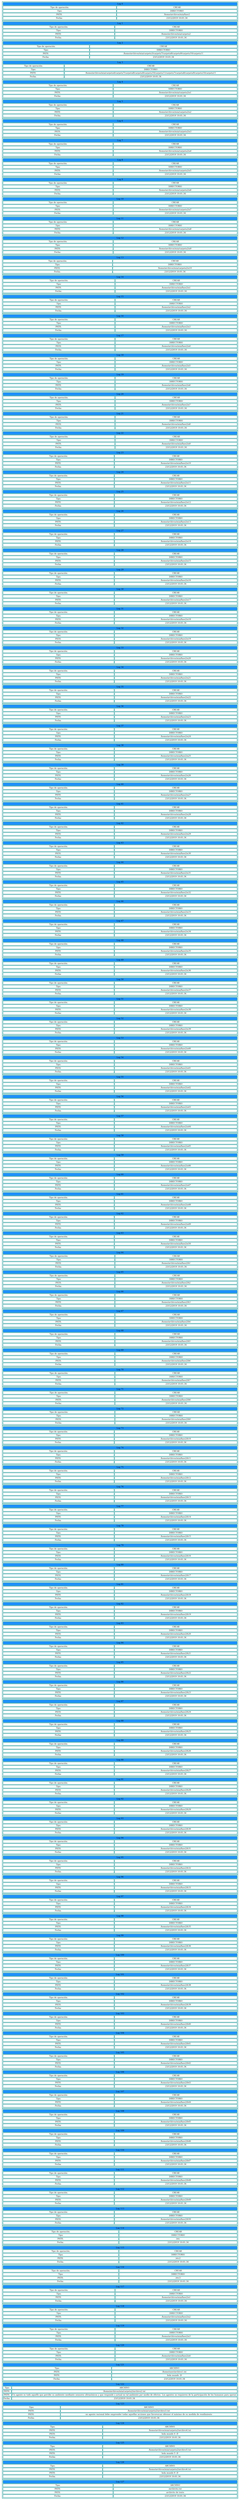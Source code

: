 digraph structs {
splines = ortho
    LOG1 [
        shape = none;
        label = <
            <table border="0" cellborder="2" cellspacing="2" color="cyan4">
<tr><td>
            <table border="0" cellborder="2" cellspacing="2" color="cyan4">
                <tr><td colspan="2" bgcolor="dodgerblue" >Log 0</td></tr>
                <tr><td>Tipo de operación:</td><td>CREAR</td></tr>
                <tr><td>Tipo:</td><td>DIRECTORIO</td></tr>
                <tr><td>PATH: </td><td>/home/archivos/mia/fase2</td></tr>
                <tr><td>Fecha: </td><td>23/12/2019 10:01:34</td></tr>
            </table>
</td></tr>
<tr><td>
            <table border="0" cellborder="2" cellspacing="2" color="cyan4">
                <tr><td colspan="2" bgcolor="dodgerblue" >Log 1</td></tr>
                <tr><td>Tipo de operación:</td><td>CREAR</td></tr>
                <tr><td>Tipo:</td><td>DIRECTORIO</td></tr>
                <tr><td>PATH: </td><td>/home/archivos/mia/carpeta2</td></tr>
                <tr><td>Fecha: </td><td>23/12/2019 10:01:34</td></tr>
            </table>
</td></tr>
<tr><td>
            <table border="0" cellborder="2" cellspacing="2" color="cyan4">
                <tr><td colspan="2" bgcolor="dodgerblue" >Log 2</td></tr>
                <tr><td>Tipo de operación:</td><td>CREAR</td></tr>
                <tr><td>Tipo:</td><td>DIRECTORIO</td></tr>
                <tr><td>PATH: </td><td>/home/archivos/mia/carpeta3/carpeta7/carpeta8/carpeta9/carpeta10/carpeta11</td></tr>
                <tr><td>Fecha: </td><td>23/12/2019 10:01:34</td></tr>
            </table>
</td></tr>
<tr><td>
            <table border="0" cellborder="2" cellspacing="2" color="cyan4">
                <tr><td colspan="2" bgcolor="dodgerblue" >Log 3</td></tr>
                <tr><td>Tipo de operación:</td><td>CREAR</td></tr>
                <tr><td>Tipo:</td><td>DIRECTORIO</td></tr>
                <tr><td>PATH: </td><td>/home/archivos/mia/carpeta4/carpeta7/carpeta8/carpeta9/carpeta10/carpeta11/carpeta7/carpeta8/carpeta9/carpeta10/carpeta11</td></tr>
                <tr><td>Fecha: </td><td>23/12/2019 10:01:34</td></tr>
            </table>
</td></tr>
<tr><td>
            <table border="0" cellborder="2" cellspacing="2" color="cyan4">
                <tr><td colspan="2" bgcolor="dodgerblue" >Log 4</td></tr>
                <tr><td>Tipo de operación:</td><td>CREAR</td></tr>
                <tr><td>Tipo:</td><td>DIRECTORIO</td></tr>
                <tr><td>PATH: </td><td>/home/archivos/mia/carpeta2/a1</td></tr>
                <tr><td>Fecha: </td><td>23/12/2019 10:01:34</td></tr>
            </table>
</td></tr>
<tr><td>
            <table border="0" cellborder="2" cellspacing="2" color="cyan4">
                <tr><td colspan="2" bgcolor="dodgerblue" >Log 5</td></tr>
                <tr><td>Tipo de operación:</td><td>CREAR</td></tr>
                <tr><td>Tipo:</td><td>DIRECTORIO</td></tr>
                <tr><td>PATH: </td><td>/home/archivos/mia/carpeta2/a2</td></tr>
                <tr><td>Fecha: </td><td>23/12/2019 10:01:34</td></tr>
            </table>
</td></tr>
<tr><td>
            <table border="0" cellborder="2" cellspacing="2" color="cyan4">
                <tr><td colspan="2" bgcolor="dodgerblue" >Log 6</td></tr>
                <tr><td>Tipo de operación:</td><td>CREAR</td></tr>
                <tr><td>Tipo:</td><td>DIRECTORIO</td></tr>
                <tr><td>PATH: </td><td>/home/archivos/mia/carpeta2/a3</td></tr>
                <tr><td>Fecha: </td><td>23/12/2019 10:01:34</td></tr>
            </table>
</td></tr>
<tr><td>
            <table border="0" cellborder="2" cellspacing="2" color="cyan4">
                <tr><td colspan="2" bgcolor="dodgerblue" >Log 7</td></tr>
                <tr><td>Tipo de operación:</td><td>CREAR</td></tr>
                <tr><td>Tipo:</td><td>DIRECTORIO</td></tr>
                <tr><td>PATH: </td><td>/home/archivos/mia/carpeta2/a4</td></tr>
                <tr><td>Fecha: </td><td>23/12/2019 10:01:34</td></tr>
            </table>
</td></tr>
<tr><td>
            <table border="0" cellborder="2" cellspacing="2" color="cyan4">
                <tr><td colspan="2" bgcolor="dodgerblue" >Log 8</td></tr>
                <tr><td>Tipo de operación:</td><td>CREAR</td></tr>
                <tr><td>Tipo:</td><td>DIRECTORIO</td></tr>
                <tr><td>PATH: </td><td>/home/archivos/mia/carpeta2/a5</td></tr>
                <tr><td>Fecha: </td><td>23/12/2019 10:01:34</td></tr>
            </table>
</td></tr>
<tr><td>
            <table border="0" cellborder="2" cellspacing="2" color="cyan4">
                <tr><td colspan="2" bgcolor="dodgerblue" >Log 9</td></tr>
                <tr><td>Tipo de operación:</td><td>CREAR</td></tr>
                <tr><td>Tipo:</td><td>DIRECTORIO</td></tr>
                <tr><td>PATH: </td><td>/home/archivos/mia/carpeta2/a6</td></tr>
                <tr><td>Fecha: </td><td>23/12/2019 10:01:34</td></tr>
            </table>
</td></tr>
<tr><td>
            <table border="0" cellborder="2" cellspacing="2" color="cyan4">
                <tr><td colspan="2" bgcolor="dodgerblue" >Log 10</td></tr>
                <tr><td>Tipo de operación:</td><td>CREAR</td></tr>
                <tr><td>Tipo:</td><td>DIRECTORIO</td></tr>
                <tr><td>PATH: </td><td>/home/archivos/mia/carpeta2/a7</td></tr>
                <tr><td>Fecha: </td><td>23/12/2019 10:01:34</td></tr>
            </table>
</td></tr>
<tr><td>
            <table border="0" cellborder="2" cellspacing="2" color="cyan4">
                <tr><td colspan="2" bgcolor="dodgerblue" >Log 11</td></tr>
                <tr><td>Tipo de operación:</td><td>CREAR</td></tr>
                <tr><td>Tipo:</td><td>DIRECTORIO</td></tr>
                <tr><td>PATH: </td><td>/home/archivos/mia/carpeta2/a8</td></tr>
                <tr><td>Fecha: </td><td>23/12/2019 10:01:34</td></tr>
            </table>
</td></tr>
<tr><td>
            <table border="0" cellborder="2" cellspacing="2" color="cyan4">
                <tr><td colspan="2" bgcolor="dodgerblue" >Log 12</td></tr>
                <tr><td>Tipo de operación:</td><td>CREAR</td></tr>
                <tr><td>Tipo:</td><td>DIRECTORIO</td></tr>
                <tr><td>PATH: </td><td>/home/archivos/mia/carpeta2/a9</td></tr>
                <tr><td>Fecha: </td><td>23/12/2019 10:01:34</td></tr>
            </table>
</td></tr>
<tr><td>
            <table border="0" cellborder="2" cellspacing="2" color="cyan4">
                <tr><td colspan="2" bgcolor="dodgerblue" >Log 13</td></tr>
                <tr><td>Tipo de operación:</td><td>CREAR</td></tr>
                <tr><td>Tipo:</td><td>DIRECTORIO</td></tr>
                <tr><td>PATH: </td><td>/home/archivos/mia/carpeta2/a10</td></tr>
                <tr><td>Fecha: </td><td>23/12/2019 10:01:34</td></tr>
            </table>
</td></tr>
<tr><td>
            <table border="0" cellborder="2" cellspacing="2" color="cyan4">
                <tr><td colspan="2" bgcolor="dodgerblue" >Log 14</td></tr>
                <tr><td>Tipo de operación:</td><td>CREAR</td></tr>
                <tr><td>Tipo:</td><td>DIRECTORIO</td></tr>
                <tr><td>PATH: </td><td>/home/archivos/mia/fase2/a1</td></tr>
                <tr><td>Fecha: </td><td>23/12/2019 10:01:34</td></tr>
            </table>
</td></tr>
<tr><td>
            <table border="0" cellborder="2" cellspacing="2" color="cyan4">
                <tr><td colspan="2" bgcolor="dodgerblue" >Log 15</td></tr>
                <tr><td>Tipo de operación:</td><td>CREAR</td></tr>
                <tr><td>Tipo:</td><td>DIRECTORIO</td></tr>
                <tr><td>PATH: </td><td>/home/archivos/mia/fase2/a2</td></tr>
                <tr><td>Fecha: </td><td>23/12/2019 10:01:34</td></tr>
            </table>
</td></tr>
<tr><td>
            <table border="0" cellborder="2" cellspacing="2" color="cyan4">
                <tr><td colspan="2" bgcolor="dodgerblue" >Log 16</td></tr>
                <tr><td>Tipo de operación:</td><td>CREAR</td></tr>
                <tr><td>Tipo:</td><td>DIRECTORIO</td></tr>
                <tr><td>PATH: </td><td>/home/archivos/mia/fase2/a3</td></tr>
                <tr><td>Fecha: </td><td>23/12/2019 10:01:34</td></tr>
            </table>
</td></tr>
<tr><td>
            <table border="0" cellborder="2" cellspacing="2" color="cyan4">
                <tr><td colspan="2" bgcolor="dodgerblue" >Log 17</td></tr>
                <tr><td>Tipo de operación:</td><td>CREAR</td></tr>
                <tr><td>Tipo:</td><td>DIRECTORIO</td></tr>
                <tr><td>PATH: </td><td>/home/archivos/mia/fase2/a4</td></tr>
                <tr><td>Fecha: </td><td>23/12/2019 10:01:34</td></tr>
            </table>
</td></tr>
<tr><td>
            <table border="0" cellborder="2" cellspacing="2" color="cyan4">
                <tr><td colspan="2" bgcolor="dodgerblue" >Log 18</td></tr>
                <tr><td>Tipo de operación:</td><td>CREAR</td></tr>
                <tr><td>Tipo:</td><td>DIRECTORIO</td></tr>
                <tr><td>PATH: </td><td>/home/archivos/mia/fase2/a5</td></tr>
                <tr><td>Fecha: </td><td>23/12/2019 10:01:34</td></tr>
            </table>
</td></tr>
<tr><td>
            <table border="0" cellborder="2" cellspacing="2" color="cyan4">
                <tr><td colspan="2" bgcolor="dodgerblue" >Log 19</td></tr>
                <tr><td>Tipo de operación:</td><td>CREAR</td></tr>
                <tr><td>Tipo:</td><td>DIRECTORIO</td></tr>
                <tr><td>PATH: </td><td>/home/archivos/mia/fase2/a6</td></tr>
                <tr><td>Fecha: </td><td>23/12/2019 10:01:34</td></tr>
            </table>
</td></tr>
<tr><td>
            <table border="0" cellborder="2" cellspacing="2" color="cyan4">
                <tr><td colspan="2" bgcolor="dodgerblue" >Log 20</td></tr>
                <tr><td>Tipo de operación:</td><td>CREAR</td></tr>
                <tr><td>Tipo:</td><td>DIRECTORIO</td></tr>
                <tr><td>PATH: </td><td>/home/archivos/mia/fase2/a7</td></tr>
                <tr><td>Fecha: </td><td>23/12/2019 10:01:34</td></tr>
            </table>
</td></tr>
<tr><td>
            <table border="0" cellborder="2" cellspacing="2" color="cyan4">
                <tr><td colspan="2" bgcolor="dodgerblue" >Log 21</td></tr>
                <tr><td>Tipo de operación:</td><td>CREAR</td></tr>
                <tr><td>Tipo:</td><td>DIRECTORIO</td></tr>
                <tr><td>PATH: </td><td>/home/archivos/mia/fase2/a8</td></tr>
                <tr><td>Fecha: </td><td>23/12/2019 10:01:34</td></tr>
            </table>
</td></tr>
<tr><td>
            <table border="0" cellborder="2" cellspacing="2" color="cyan4">
                <tr><td colspan="2" bgcolor="dodgerblue" >Log 22</td></tr>
                <tr><td>Tipo de operación:</td><td>CREAR</td></tr>
                <tr><td>Tipo:</td><td>DIRECTORIO</td></tr>
                <tr><td>PATH: </td><td>/home/archivos/mia/fase2/a9</td></tr>
                <tr><td>Fecha: </td><td>23/12/2019 10:01:34</td></tr>
            </table>
</td></tr>
<tr><td>
            <table border="0" cellborder="2" cellspacing="2" color="cyan4">
                <tr><td colspan="2" bgcolor="dodgerblue" >Log 23</td></tr>
                <tr><td>Tipo de operación:</td><td>CREAR</td></tr>
                <tr><td>Tipo:</td><td>DIRECTORIO</td></tr>
                <tr><td>PATH: </td><td>/home/archivos/mia/fase2/a10</td></tr>
                <tr><td>Fecha: </td><td>23/12/2019 10:01:34</td></tr>
            </table>
</td></tr>
<tr><td>
            <table border="0" cellborder="2" cellspacing="2" color="cyan4">
                <tr><td colspan="2" bgcolor="dodgerblue" >Log 24</td></tr>
                <tr><td>Tipo de operación:</td><td>CREAR</td></tr>
                <tr><td>Tipo:</td><td>DIRECTORIO</td></tr>
                <tr><td>PATH: </td><td>/home/archivos/mia/fase2/a11</td></tr>
                <tr><td>Fecha: </td><td>23/12/2019 10:01:34</td></tr>
            </table>
</td></tr>
<tr><td>
            <table border="0" cellborder="2" cellspacing="2" color="cyan4">
                <tr><td colspan="2" bgcolor="dodgerblue" >Log 25</td></tr>
                <tr><td>Tipo de operación:</td><td>CREAR</td></tr>
                <tr><td>Tipo:</td><td>DIRECTORIO</td></tr>
                <tr><td>PATH: </td><td>/home/archivos/mia/fase2/a12</td></tr>
                <tr><td>Fecha: </td><td>23/12/2019 10:01:34</td></tr>
            </table>
</td></tr>
<tr><td>
            <table border="0" cellborder="2" cellspacing="2" color="cyan4">
                <tr><td colspan="2" bgcolor="dodgerblue" >Log 26</td></tr>
                <tr><td>Tipo de operación:</td><td>CREAR</td></tr>
                <tr><td>Tipo:</td><td>DIRECTORIO</td></tr>
                <tr><td>PATH: </td><td>/home/archivos/mia/fase2/a13</td></tr>
                <tr><td>Fecha: </td><td>23/12/2019 10:01:34</td></tr>
            </table>
</td></tr>
<tr><td>
            <table border="0" cellborder="2" cellspacing="2" color="cyan4">
                <tr><td colspan="2" bgcolor="dodgerblue" >Log 27</td></tr>
                <tr><td>Tipo de operación:</td><td>CREAR</td></tr>
                <tr><td>Tipo:</td><td>DIRECTORIO</td></tr>
                <tr><td>PATH: </td><td>/home/archivos/mia/fase2/a14</td></tr>
                <tr><td>Fecha: </td><td>23/12/2019 10:01:34</td></tr>
            </table>
</td></tr>
<tr><td>
            <table border="0" cellborder="2" cellspacing="2" color="cyan4">
                <tr><td colspan="2" bgcolor="dodgerblue" >Log 28</td></tr>
                <tr><td>Tipo de operación:</td><td>CREAR</td></tr>
                <tr><td>Tipo:</td><td>DIRECTORIO</td></tr>
                <tr><td>PATH: </td><td>/home/archivos/mia/fase2/a15</td></tr>
                <tr><td>Fecha: </td><td>23/12/2019 10:01:34</td></tr>
            </table>
</td></tr>
<tr><td>
            <table border="0" cellborder="2" cellspacing="2" color="cyan4">
                <tr><td colspan="2" bgcolor="dodgerblue" >Log 29</td></tr>
                <tr><td>Tipo de operación:</td><td>CREAR</td></tr>
                <tr><td>Tipo:</td><td>DIRECTORIO</td></tr>
                <tr><td>PATH: </td><td>/home/archivos/mia/fase2/a16</td></tr>
                <tr><td>Fecha: </td><td>23/12/2019 10:01:34</td></tr>
            </table>
</td></tr>
<tr><td>
            <table border="0" cellborder="2" cellspacing="2" color="cyan4">
                <tr><td colspan="2" bgcolor="dodgerblue" >Log 30</td></tr>
                <tr><td>Tipo de operación:</td><td>CREAR</td></tr>
                <tr><td>Tipo:</td><td>DIRECTORIO</td></tr>
                <tr><td>PATH: </td><td>/home/archivos/mia/fase2/a17</td></tr>
                <tr><td>Fecha: </td><td>23/12/2019 10:01:34</td></tr>
            </table>
</td></tr>
<tr><td>
            <table border="0" cellborder="2" cellspacing="2" color="cyan4">
                <tr><td colspan="2" bgcolor="dodgerblue" >Log 31</td></tr>
                <tr><td>Tipo de operación:</td><td>CREAR</td></tr>
                <tr><td>Tipo:</td><td>DIRECTORIO</td></tr>
                <tr><td>PATH: </td><td>/home/archivos/mia/fase2/a18</td></tr>
                <tr><td>Fecha: </td><td>23/12/2019 10:01:34</td></tr>
            </table>
</td></tr>
<tr><td>
            <table border="0" cellborder="2" cellspacing="2" color="cyan4">
                <tr><td colspan="2" bgcolor="dodgerblue" >Log 32</td></tr>
                <tr><td>Tipo de operación:</td><td>CREAR</td></tr>
                <tr><td>Tipo:</td><td>DIRECTORIO</td></tr>
                <tr><td>PATH: </td><td>/home/archivos/mia/fase2/a19</td></tr>
                <tr><td>Fecha: </td><td>23/12/2019 10:01:34</td></tr>
            </table>
</td></tr>
<tr><td>
            <table border="0" cellborder="2" cellspacing="2" color="cyan4">
                <tr><td colspan="2" bgcolor="dodgerblue" >Log 33</td></tr>
                <tr><td>Tipo de operación:</td><td>CREAR</td></tr>
                <tr><td>Tipo:</td><td>DIRECTORIO</td></tr>
                <tr><td>PATH: </td><td>/home/archivos/mia/fase2/a20</td></tr>
                <tr><td>Fecha: </td><td>23/12/2019 10:01:34</td></tr>
            </table>
</td></tr>
<tr><td>
            <table border="0" cellborder="2" cellspacing="2" color="cyan4">
                <tr><td colspan="2" bgcolor="dodgerblue" >Log 34</td></tr>
                <tr><td>Tipo de operación:</td><td>CREAR</td></tr>
                <tr><td>Tipo:</td><td>DIRECTORIO</td></tr>
                <tr><td>PATH: </td><td>/home/archivos/mia/fase2/a21</td></tr>
                <tr><td>Fecha: </td><td>23/12/2019 10:01:34</td></tr>
            </table>
</td></tr>
<tr><td>
            <table border="0" cellborder="2" cellspacing="2" color="cyan4">
                <tr><td colspan="2" bgcolor="dodgerblue" >Log 35</td></tr>
                <tr><td>Tipo de operación:</td><td>CREAR</td></tr>
                <tr><td>Tipo:</td><td>DIRECTORIO</td></tr>
                <tr><td>PATH: </td><td>/home/archivos/mia/fase2/a22</td></tr>
                <tr><td>Fecha: </td><td>23/12/2019 10:01:34</td></tr>
            </table>
</td></tr>
<tr><td>
            <table border="0" cellborder="2" cellspacing="2" color="cyan4">
                <tr><td colspan="2" bgcolor="dodgerblue" >Log 36</td></tr>
                <tr><td>Tipo de operación:</td><td>CREAR</td></tr>
                <tr><td>Tipo:</td><td>DIRECTORIO</td></tr>
                <tr><td>PATH: </td><td>/home/archivos/mia/fase2/a23</td></tr>
                <tr><td>Fecha: </td><td>23/12/2019 10:01:34</td></tr>
            </table>
</td></tr>
<tr><td>
            <table border="0" cellborder="2" cellspacing="2" color="cyan4">
                <tr><td colspan="2" bgcolor="dodgerblue" >Log 37</td></tr>
                <tr><td>Tipo de operación:</td><td>CREAR</td></tr>
                <tr><td>Tipo:</td><td>DIRECTORIO</td></tr>
                <tr><td>PATH: </td><td>/home/archivos/mia/fase2/a24</td></tr>
                <tr><td>Fecha: </td><td>23/12/2019 10:01:34</td></tr>
            </table>
</td></tr>
<tr><td>
            <table border="0" cellborder="2" cellspacing="2" color="cyan4">
                <tr><td colspan="2" bgcolor="dodgerblue" >Log 38</td></tr>
                <tr><td>Tipo de operación:</td><td>CREAR</td></tr>
                <tr><td>Tipo:</td><td>DIRECTORIO</td></tr>
                <tr><td>PATH: </td><td>/home/archivos/mia/fase2/a25</td></tr>
                <tr><td>Fecha: </td><td>23/12/2019 10:01:34</td></tr>
            </table>
</td></tr>
<tr><td>
            <table border="0" cellborder="2" cellspacing="2" color="cyan4">
                <tr><td colspan="2" bgcolor="dodgerblue" >Log 39</td></tr>
                <tr><td>Tipo de operación:</td><td>CREAR</td></tr>
                <tr><td>Tipo:</td><td>DIRECTORIO</td></tr>
                <tr><td>PATH: </td><td>/home/archivos/mia/fase2/a26</td></tr>
                <tr><td>Fecha: </td><td>23/12/2019 10:01:34</td></tr>
            </table>
</td></tr>
<tr><td>
            <table border="0" cellborder="2" cellspacing="2" color="cyan4">
                <tr><td colspan="2" bgcolor="dodgerblue" >Log 40</td></tr>
                <tr><td>Tipo de operación:</td><td>CREAR</td></tr>
                <tr><td>Tipo:</td><td>DIRECTORIO</td></tr>
                <tr><td>PATH: </td><td>/home/archivos/mia/fase2/a27</td></tr>
                <tr><td>Fecha: </td><td>23/12/2019 10:01:34</td></tr>
            </table>
</td></tr>
<tr><td>
            <table border="0" cellborder="2" cellspacing="2" color="cyan4">
                <tr><td colspan="2" bgcolor="dodgerblue" >Log 41</td></tr>
                <tr><td>Tipo de operación:</td><td>CREAR</td></tr>
                <tr><td>Tipo:</td><td>DIRECTORIO</td></tr>
                <tr><td>PATH: </td><td>/home/archivos/mia/fase2/a28</td></tr>
                <tr><td>Fecha: </td><td>23/12/2019 10:01:34</td></tr>
            </table>
</td></tr>
<tr><td>
            <table border="0" cellborder="2" cellspacing="2" color="cyan4">
                <tr><td colspan="2" bgcolor="dodgerblue" >Log 42</td></tr>
                <tr><td>Tipo de operación:</td><td>CREAR</td></tr>
                <tr><td>Tipo:</td><td>DIRECTORIO</td></tr>
                <tr><td>PATH: </td><td>/home/archivos/mia/fase2/a29</td></tr>
                <tr><td>Fecha: </td><td>23/12/2019 10:01:34</td></tr>
            </table>
</td></tr>
<tr><td>
            <table border="0" cellborder="2" cellspacing="2" color="cyan4">
                <tr><td colspan="2" bgcolor="dodgerblue" >Log 43</td></tr>
                <tr><td>Tipo de operación:</td><td>CREAR</td></tr>
                <tr><td>Tipo:</td><td>DIRECTORIO</td></tr>
                <tr><td>PATH: </td><td>/home/archivos/mia/fase2/a30</td></tr>
                <tr><td>Fecha: </td><td>23/12/2019 10:01:34</td></tr>
            </table>
</td></tr>
<tr><td>
            <table border="0" cellborder="2" cellspacing="2" color="cyan4">
                <tr><td colspan="2" bgcolor="dodgerblue" >Log 44</td></tr>
                <tr><td>Tipo de operación:</td><td>CREAR</td></tr>
                <tr><td>Tipo:</td><td>DIRECTORIO</td></tr>
                <tr><td>PATH: </td><td>/home/archivos/mia/fase2/a31</td></tr>
                <tr><td>Fecha: </td><td>23/12/2019 10:01:34</td></tr>
            </table>
</td></tr>
<tr><td>
            <table border="0" cellborder="2" cellspacing="2" color="cyan4">
                <tr><td colspan="2" bgcolor="dodgerblue" >Log 45</td></tr>
                <tr><td>Tipo de operación:</td><td>CREAR</td></tr>
                <tr><td>Tipo:</td><td>DIRECTORIO</td></tr>
                <tr><td>PATH: </td><td>/home/archivos/mia/fase2/a32</td></tr>
                <tr><td>Fecha: </td><td>23/12/2019 10:01:34</td></tr>
            </table>
</td></tr>
<tr><td>
            <table border="0" cellborder="2" cellspacing="2" color="cyan4">
                <tr><td colspan="2" bgcolor="dodgerblue" >Log 46</td></tr>
                <tr><td>Tipo de operación:</td><td>CREAR</td></tr>
                <tr><td>Tipo:</td><td>DIRECTORIO</td></tr>
                <tr><td>PATH: </td><td>/home/archivos/mia/fase2/a33</td></tr>
                <tr><td>Fecha: </td><td>23/12/2019 10:01:34</td></tr>
            </table>
</td></tr>
<tr><td>
            <table border="0" cellborder="2" cellspacing="2" color="cyan4">
                <tr><td colspan="2" bgcolor="dodgerblue" >Log 47</td></tr>
                <tr><td>Tipo de operación:</td><td>CREAR</td></tr>
                <tr><td>Tipo:</td><td>DIRECTORIO</td></tr>
                <tr><td>PATH: </td><td>/home/archivos/mia/fase2/a34</td></tr>
                <tr><td>Fecha: </td><td>23/12/2019 10:01:34</td></tr>
            </table>
</td></tr>
<tr><td>
            <table border="0" cellborder="2" cellspacing="2" color="cyan4">
                <tr><td colspan="2" bgcolor="dodgerblue" >Log 48</td></tr>
                <tr><td>Tipo de operación:</td><td>CREAR</td></tr>
                <tr><td>Tipo:</td><td>DIRECTORIO</td></tr>
                <tr><td>PATH: </td><td>/home/archivos/mia/fase2/a35</td></tr>
                <tr><td>Fecha: </td><td>23/12/2019 10:01:34</td></tr>
            </table>
</td></tr>
<tr><td>
            <table border="0" cellborder="2" cellspacing="2" color="cyan4">
                <tr><td colspan="2" bgcolor="dodgerblue" >Log 49</td></tr>
                <tr><td>Tipo de operación:</td><td>CREAR</td></tr>
                <tr><td>Tipo:</td><td>DIRECTORIO</td></tr>
                <tr><td>PATH: </td><td>/home/archivos/mia/fase2/a36</td></tr>
                <tr><td>Fecha: </td><td>23/12/2019 10:01:34</td></tr>
            </table>
</td></tr>
<tr><td>
            <table border="0" cellborder="2" cellspacing="2" color="cyan4">
                <tr><td colspan="2" bgcolor="dodgerblue" >Log 50</td></tr>
                <tr><td>Tipo de operación:</td><td>CREAR</td></tr>
                <tr><td>Tipo:</td><td>DIRECTORIO</td></tr>
                <tr><td>PATH: </td><td>/home/archivos/mia/fase2/a37</td></tr>
                <tr><td>Fecha: </td><td>23/12/2019 10:01:34</td></tr>
            </table>
</td></tr>
<tr><td>
            <table border="0" cellborder="2" cellspacing="2" color="cyan4">
                <tr><td colspan="2" bgcolor="dodgerblue" >Log 51</td></tr>
                <tr><td>Tipo de operación:</td><td>CREAR</td></tr>
                <tr><td>Tipo:</td><td>DIRECTORIO</td></tr>
                <tr><td>PATH: </td><td>/home/archivos/mia/fase2/a38</td></tr>
                <tr><td>Fecha: </td><td>23/12/2019 10:01:34</td></tr>
            </table>
</td></tr>
<tr><td>
            <table border="0" cellborder="2" cellspacing="2" color="cyan4">
                <tr><td colspan="2" bgcolor="dodgerblue" >Log 52</td></tr>
                <tr><td>Tipo de operación:</td><td>CREAR</td></tr>
                <tr><td>Tipo:</td><td>DIRECTORIO</td></tr>
                <tr><td>PATH: </td><td>/home/archivos/mia/fase2/a39</td></tr>
                <tr><td>Fecha: </td><td>23/12/2019 10:01:34</td></tr>
            </table>
</td></tr>
<tr><td>
            <table border="0" cellborder="2" cellspacing="2" color="cyan4">
                <tr><td colspan="2" bgcolor="dodgerblue" >Log 53</td></tr>
                <tr><td>Tipo de operación:</td><td>CREAR</td></tr>
                <tr><td>Tipo:</td><td>DIRECTORIO</td></tr>
                <tr><td>PATH: </td><td>/home/archivos/mia/fase2/a40</td></tr>
                <tr><td>Fecha: </td><td>23/12/2019 10:01:34</td></tr>
            </table>
</td></tr>
<tr><td>
            <table border="0" cellborder="2" cellspacing="2" color="cyan4">
                <tr><td colspan="2" bgcolor="dodgerblue" >Log 54</td></tr>
                <tr><td>Tipo de operación:</td><td>CREAR</td></tr>
                <tr><td>Tipo:</td><td>DIRECTORIO</td></tr>
                <tr><td>PATH: </td><td>/home/archivos/mia/fase2/a41</td></tr>
                <tr><td>Fecha: </td><td>23/12/2019 10:01:34</td></tr>
            </table>
</td></tr>
<tr><td>
            <table border="0" cellborder="2" cellspacing="2" color="cyan4">
                <tr><td colspan="2" bgcolor="dodgerblue" >Log 55</td></tr>
                <tr><td>Tipo de operación:</td><td>CREAR</td></tr>
                <tr><td>Tipo:</td><td>DIRECTORIO</td></tr>
                <tr><td>PATH: </td><td>/home/archivos/mia/fase2/a42</td></tr>
                <tr><td>Fecha: </td><td>23/12/2019 10:01:34</td></tr>
            </table>
</td></tr>
<tr><td>
            <table border="0" cellborder="2" cellspacing="2" color="cyan4">
                <tr><td colspan="2" bgcolor="dodgerblue" >Log 56</td></tr>
                <tr><td>Tipo de operación:</td><td>CREAR</td></tr>
                <tr><td>Tipo:</td><td>DIRECTORIO</td></tr>
                <tr><td>PATH: </td><td>/home/archivos/mia/fase2/a43</td></tr>
                <tr><td>Fecha: </td><td>23/12/2019 10:01:34</td></tr>
            </table>
</td></tr>
<tr><td>
            <table border="0" cellborder="2" cellspacing="2" color="cyan4">
                <tr><td colspan="2" bgcolor="dodgerblue" >Log 57</td></tr>
                <tr><td>Tipo de operación:</td><td>CREAR</td></tr>
                <tr><td>Tipo:</td><td>DIRECTORIO</td></tr>
                <tr><td>PATH: </td><td>/home/archivos/mia/fase2/a44</td></tr>
                <tr><td>Fecha: </td><td>23/12/2019 10:01:34</td></tr>
            </table>
</td></tr>
<tr><td>
            <table border="0" cellborder="2" cellspacing="2" color="cyan4">
                <tr><td colspan="2" bgcolor="dodgerblue" >Log 58</td></tr>
                <tr><td>Tipo de operación:</td><td>CREAR</td></tr>
                <tr><td>Tipo:</td><td>DIRECTORIO</td></tr>
                <tr><td>PATH: </td><td>/home/archivos/mia/fase2/a45</td></tr>
                <tr><td>Fecha: </td><td>23/12/2019 10:01:34</td></tr>
            </table>
</td></tr>
<tr><td>
            <table border="0" cellborder="2" cellspacing="2" color="cyan4">
                <tr><td colspan="2" bgcolor="dodgerblue" >Log 59</td></tr>
                <tr><td>Tipo de operación:</td><td>CREAR</td></tr>
                <tr><td>Tipo:</td><td>DIRECTORIO</td></tr>
                <tr><td>PATH: </td><td>/home/archivos/mia/fase2/a46</td></tr>
                <tr><td>Fecha: </td><td>23/12/2019 10:01:34</td></tr>
            </table>
</td></tr>
<tr><td>
            <table border="0" cellborder="2" cellspacing="2" color="cyan4">
                <tr><td colspan="2" bgcolor="dodgerblue" >Log 60</td></tr>
                <tr><td>Tipo de operación:</td><td>CREAR</td></tr>
                <tr><td>Tipo:</td><td>DIRECTORIO</td></tr>
                <tr><td>PATH: </td><td>/home/archivos/mia/fase2/a47</td></tr>
                <tr><td>Fecha: </td><td>23/12/2019 10:01:34</td></tr>
            </table>
</td></tr>
<tr><td>
            <table border="0" cellborder="2" cellspacing="2" color="cyan4">
                <tr><td colspan="2" bgcolor="dodgerblue" >Log 61</td></tr>
                <tr><td>Tipo de operación:</td><td>CREAR</td></tr>
                <tr><td>Tipo:</td><td>DIRECTORIO</td></tr>
                <tr><td>PATH: </td><td>/home/archivos/mia/fase2/a48</td></tr>
                <tr><td>Fecha: </td><td>23/12/2019 10:01:34</td></tr>
            </table>
</td></tr>
<tr><td>
            <table border="0" cellborder="2" cellspacing="2" color="cyan4">
                <tr><td colspan="2" bgcolor="dodgerblue" >Log 62</td></tr>
                <tr><td>Tipo de operación:</td><td>CREAR</td></tr>
                <tr><td>Tipo:</td><td>DIRECTORIO</td></tr>
                <tr><td>PATH: </td><td>/home/archivos/mia/fase2/a49</td></tr>
                <tr><td>Fecha: </td><td>23/12/2019 10:01:34</td></tr>
            </table>
</td></tr>
<tr><td>
            <table border="0" cellborder="2" cellspacing="2" color="cyan4">
                <tr><td colspan="2" bgcolor="dodgerblue" >Log 63</td></tr>
                <tr><td>Tipo de operación:</td><td>CREAR</td></tr>
                <tr><td>Tipo:</td><td>DIRECTORIO</td></tr>
                <tr><td>PATH: </td><td>/home/archivos/mia/fase2/a50</td></tr>
                <tr><td>Fecha: </td><td>23/12/2019 10:01:34</td></tr>
            </table>
</td></tr>
<tr><td>
            <table border="0" cellborder="2" cellspacing="2" color="cyan4">
                <tr><td colspan="2" bgcolor="dodgerblue" >Log 64</td></tr>
                <tr><td>Tipo de operación:</td><td>CREAR</td></tr>
                <tr><td>Tipo:</td><td>DIRECTORIO</td></tr>
                <tr><td>PATH: </td><td>/home/archivos/mia/fase2/b1</td></tr>
                <tr><td>Fecha: </td><td>23/12/2019 10:01:34</td></tr>
            </table>
</td></tr>
<tr><td>
            <table border="0" cellborder="2" cellspacing="2" color="cyan4">
                <tr><td colspan="2" bgcolor="dodgerblue" >Log 65</td></tr>
                <tr><td>Tipo de operación:</td><td>CREAR</td></tr>
                <tr><td>Tipo:</td><td>DIRECTORIO</td></tr>
                <tr><td>PATH: </td><td>/home/archivos/mia/fase2/b2</td></tr>
                <tr><td>Fecha: </td><td>23/12/2019 10:01:34</td></tr>
            </table>
</td></tr>
<tr><td>
            <table border="0" cellborder="2" cellspacing="2" color="cyan4">
                <tr><td colspan="2" bgcolor="dodgerblue" >Log 66</td></tr>
                <tr><td>Tipo de operación:</td><td>CREAR</td></tr>
                <tr><td>Tipo:</td><td>DIRECTORIO</td></tr>
                <tr><td>PATH: </td><td>/home/archivos/mia/fase2/b3</td></tr>
                <tr><td>Fecha: </td><td>23/12/2019 10:01:34</td></tr>
            </table>
</td></tr>
<tr><td>
            <table border="0" cellborder="2" cellspacing="2" color="cyan4">
                <tr><td colspan="2" bgcolor="dodgerblue" >Log 67</td></tr>
                <tr><td>Tipo de operación:</td><td>CREAR</td></tr>
                <tr><td>Tipo:</td><td>DIRECTORIO</td></tr>
                <tr><td>PATH: </td><td>/home/archivos/mia/fase2/b4</td></tr>
                <tr><td>Fecha: </td><td>23/12/2019 10:01:34</td></tr>
            </table>
</td></tr>
<tr><td>
            <table border="0" cellborder="2" cellspacing="2" color="cyan4">
                <tr><td colspan="2" bgcolor="dodgerblue" >Log 68</td></tr>
                <tr><td>Tipo de operación:</td><td>CREAR</td></tr>
                <tr><td>Tipo:</td><td>DIRECTORIO</td></tr>
                <tr><td>PATH: </td><td>/home/archivos/mia/fase2/b5</td></tr>
                <tr><td>Fecha: </td><td>23/12/2019 10:01:34</td></tr>
            </table>
</td></tr>
<tr><td>
            <table border="0" cellborder="2" cellspacing="2" color="cyan4">
                <tr><td colspan="2" bgcolor="dodgerblue" >Log 69</td></tr>
                <tr><td>Tipo de operación:</td><td>CREAR</td></tr>
                <tr><td>Tipo:</td><td>DIRECTORIO</td></tr>
                <tr><td>PATH: </td><td>/home/archivos/mia/fase2/b6</td></tr>
                <tr><td>Fecha: </td><td>23/12/2019 10:01:34</td></tr>
            </table>
</td></tr>
<tr><td>
            <table border="0" cellborder="2" cellspacing="2" color="cyan4">
                <tr><td colspan="2" bgcolor="dodgerblue" >Log 70</td></tr>
                <tr><td>Tipo de operación:</td><td>CREAR</td></tr>
                <tr><td>Tipo:</td><td>DIRECTORIO</td></tr>
                <tr><td>PATH: </td><td>/home/archivos/mia/fase2/b7</td></tr>
                <tr><td>Fecha: </td><td>23/12/2019 10:01:34</td></tr>
            </table>
</td></tr>
<tr><td>
            <table border="0" cellborder="2" cellspacing="2" color="cyan4">
                <tr><td colspan="2" bgcolor="dodgerblue" >Log 71</td></tr>
                <tr><td>Tipo de operación:</td><td>CREAR</td></tr>
                <tr><td>Tipo:</td><td>DIRECTORIO</td></tr>
                <tr><td>PATH: </td><td>/home/archivos/mia/fase2/b8</td></tr>
                <tr><td>Fecha: </td><td>23/12/2019 10:01:34</td></tr>
            </table>
</td></tr>
<tr><td>
            <table border="0" cellborder="2" cellspacing="2" color="cyan4">
                <tr><td colspan="2" bgcolor="dodgerblue" >Log 72</td></tr>
                <tr><td>Tipo de operación:</td><td>CREAR</td></tr>
                <tr><td>Tipo:</td><td>DIRECTORIO</td></tr>
                <tr><td>PATH: </td><td>/home/archivos/mia/fase2/b9</td></tr>
                <tr><td>Fecha: </td><td>23/12/2019 10:01:34</td></tr>
            </table>
</td></tr>
<tr><td>
            <table border="0" cellborder="2" cellspacing="2" color="cyan4">
                <tr><td colspan="2" bgcolor="dodgerblue" >Log 73</td></tr>
                <tr><td>Tipo de operación:</td><td>CREAR</td></tr>
                <tr><td>Tipo:</td><td>DIRECTORIO</td></tr>
                <tr><td>PATH: </td><td>/home/archivos/mia/fase2/b10</td></tr>
                <tr><td>Fecha: </td><td>23/12/2019 10:01:34</td></tr>
            </table>
</td></tr>
<tr><td>
            <table border="0" cellborder="2" cellspacing="2" color="cyan4">
                <tr><td colspan="2" bgcolor="dodgerblue" >Log 74</td></tr>
                <tr><td>Tipo de operación:</td><td>CREAR</td></tr>
                <tr><td>Tipo:</td><td>DIRECTORIO</td></tr>
                <tr><td>PATH: </td><td>/home/archivos/mia/fase2/b11</td></tr>
                <tr><td>Fecha: </td><td>23/12/2019 10:01:34</td></tr>
            </table>
</td></tr>
<tr><td>
            <table border="0" cellborder="2" cellspacing="2" color="cyan4">
                <tr><td colspan="2" bgcolor="dodgerblue" >Log 75</td></tr>
                <tr><td>Tipo de operación:</td><td>CREAR</td></tr>
                <tr><td>Tipo:</td><td>DIRECTORIO</td></tr>
                <tr><td>PATH: </td><td>/home/archivos/mia/fase2/b12</td></tr>
                <tr><td>Fecha: </td><td>23/12/2019 10:01:34</td></tr>
            </table>
</td></tr>
<tr><td>
            <table border="0" cellborder="2" cellspacing="2" color="cyan4">
                <tr><td colspan="2" bgcolor="dodgerblue" >Log 76</td></tr>
                <tr><td>Tipo de operación:</td><td>CREAR</td></tr>
                <tr><td>Tipo:</td><td>DIRECTORIO</td></tr>
                <tr><td>PATH: </td><td>/home/archivos/mia/fase2/b13</td></tr>
                <tr><td>Fecha: </td><td>23/12/2019 10:01:34</td></tr>
            </table>
</td></tr>
<tr><td>
            <table border="0" cellborder="2" cellspacing="2" color="cyan4">
                <tr><td colspan="2" bgcolor="dodgerblue" >Log 77</td></tr>
                <tr><td>Tipo de operación:</td><td>CREAR</td></tr>
                <tr><td>Tipo:</td><td>DIRECTORIO</td></tr>
                <tr><td>PATH: </td><td>/home/archivos/mia/fase2/b14</td></tr>
                <tr><td>Fecha: </td><td>23/12/2019 10:01:34</td></tr>
            </table>
</td></tr>
<tr><td>
            <table border="0" cellborder="2" cellspacing="2" color="cyan4">
                <tr><td colspan="2" bgcolor="dodgerblue" >Log 78</td></tr>
                <tr><td>Tipo de operación:</td><td>CREAR</td></tr>
                <tr><td>Tipo:</td><td>DIRECTORIO</td></tr>
                <tr><td>PATH: </td><td>/home/archivos/mia/fase2/b15</td></tr>
                <tr><td>Fecha: </td><td>23/12/2019 10:01:34</td></tr>
            </table>
</td></tr>
<tr><td>
            <table border="0" cellborder="2" cellspacing="2" color="cyan4">
                <tr><td colspan="2" bgcolor="dodgerblue" >Log 79</td></tr>
                <tr><td>Tipo de operación:</td><td>CREAR</td></tr>
                <tr><td>Tipo:</td><td>DIRECTORIO</td></tr>
                <tr><td>PATH: </td><td>/home/archivos/mia/fase2/b16</td></tr>
                <tr><td>Fecha: </td><td>23/12/2019 10:01:34</td></tr>
            </table>
</td></tr>
<tr><td>
            <table border="0" cellborder="2" cellspacing="2" color="cyan4">
                <tr><td colspan="2" bgcolor="dodgerblue" >Log 80</td></tr>
                <tr><td>Tipo de operación:</td><td>CREAR</td></tr>
                <tr><td>Tipo:</td><td>DIRECTORIO</td></tr>
                <tr><td>PATH: </td><td>/home/archivos/mia/fase2/b17</td></tr>
                <tr><td>Fecha: </td><td>23/12/2019 10:01:34</td></tr>
            </table>
</td></tr>
<tr><td>
            <table border="0" cellborder="2" cellspacing="2" color="cyan4">
                <tr><td colspan="2" bgcolor="dodgerblue" >Log 81</td></tr>
                <tr><td>Tipo de operación:</td><td>CREAR</td></tr>
                <tr><td>Tipo:</td><td>DIRECTORIO</td></tr>
                <tr><td>PATH: </td><td>/home/archivos/mia/fase2/b18</td></tr>
                <tr><td>Fecha: </td><td>23/12/2019 10:01:34</td></tr>
            </table>
</td></tr>
<tr><td>
            <table border="0" cellborder="2" cellspacing="2" color="cyan4">
                <tr><td colspan="2" bgcolor="dodgerblue" >Log 82</td></tr>
                <tr><td>Tipo de operación:</td><td>CREAR</td></tr>
                <tr><td>Tipo:</td><td>DIRECTORIO</td></tr>
                <tr><td>PATH: </td><td>/home/archivos/mia/fase2/b19</td></tr>
                <tr><td>Fecha: </td><td>23/12/2019 10:01:34</td></tr>
            </table>
</td></tr>
<tr><td>
            <table border="0" cellborder="2" cellspacing="2" color="cyan4">
                <tr><td colspan="2" bgcolor="dodgerblue" >Log 83</td></tr>
                <tr><td>Tipo de operación:</td><td>CREAR</td></tr>
                <tr><td>Tipo:</td><td>DIRECTORIO</td></tr>
                <tr><td>PATH: </td><td>/home/archivos/mia/fase2/b20</td></tr>
                <tr><td>Fecha: </td><td>23/12/2019 10:01:34</td></tr>
            </table>
</td></tr>
<tr><td>
            <table border="0" cellborder="2" cellspacing="2" color="cyan4">
                <tr><td colspan="2" bgcolor="dodgerblue" >Log 84</td></tr>
                <tr><td>Tipo de operación:</td><td>CREAR</td></tr>
                <tr><td>Tipo:</td><td>DIRECTORIO</td></tr>
                <tr><td>PATH: </td><td>/home/archivos/mia/fase2/b21</td></tr>
                <tr><td>Fecha: </td><td>23/12/2019 10:01:34</td></tr>
            </table>
</td></tr>
<tr><td>
            <table border="0" cellborder="2" cellspacing="2" color="cyan4">
                <tr><td colspan="2" bgcolor="dodgerblue" >Log 85</td></tr>
                <tr><td>Tipo de operación:</td><td>CREAR</td></tr>
                <tr><td>Tipo:</td><td>DIRECTORIO</td></tr>
                <tr><td>PATH: </td><td>/home/archivos/mia/fase2/b22</td></tr>
                <tr><td>Fecha: </td><td>23/12/2019 10:01:34</td></tr>
            </table>
</td></tr>
<tr><td>
            <table border="0" cellborder="2" cellspacing="2" color="cyan4">
                <tr><td colspan="2" bgcolor="dodgerblue" >Log 86</td></tr>
                <tr><td>Tipo de operación:</td><td>CREAR</td></tr>
                <tr><td>Tipo:</td><td>DIRECTORIO</td></tr>
                <tr><td>PATH: </td><td>/home/archivos/mia/fase2/b23</td></tr>
                <tr><td>Fecha: </td><td>23/12/2019 10:01:34</td></tr>
            </table>
</td></tr>
<tr><td>
            <table border="0" cellborder="2" cellspacing="2" color="cyan4">
                <tr><td colspan="2" bgcolor="dodgerblue" >Log 87</td></tr>
                <tr><td>Tipo de operación:</td><td>CREAR</td></tr>
                <tr><td>Tipo:</td><td>DIRECTORIO</td></tr>
                <tr><td>PATH: </td><td>/home/archivos/mia/fase2/b24</td></tr>
                <tr><td>Fecha: </td><td>23/12/2019 10:01:34</td></tr>
            </table>
</td></tr>
<tr><td>
            <table border="0" cellborder="2" cellspacing="2" color="cyan4">
                <tr><td colspan="2" bgcolor="dodgerblue" >Log 88</td></tr>
                <tr><td>Tipo de operación:</td><td>CREAR</td></tr>
                <tr><td>Tipo:</td><td>DIRECTORIO</td></tr>
                <tr><td>PATH: </td><td>/home/archivos/mia/fase2/b25</td></tr>
                <tr><td>Fecha: </td><td>23/12/2019 10:01:34</td></tr>
            </table>
</td></tr>
<tr><td>
            <table border="0" cellborder="2" cellspacing="2" color="cyan4">
                <tr><td colspan="2" bgcolor="dodgerblue" >Log 89</td></tr>
                <tr><td>Tipo de operación:</td><td>CREAR</td></tr>
                <tr><td>Tipo:</td><td>DIRECTORIO</td></tr>
                <tr><td>PATH: </td><td>/home/archivos/mia/fase2/b26</td></tr>
                <tr><td>Fecha: </td><td>23/12/2019 10:01:34</td></tr>
            </table>
</td></tr>
<tr><td>
            <table border="0" cellborder="2" cellspacing="2" color="cyan4">
                <tr><td colspan="2" bgcolor="dodgerblue" >Log 90</td></tr>
                <tr><td>Tipo de operación:</td><td>CREAR</td></tr>
                <tr><td>Tipo:</td><td>DIRECTORIO</td></tr>
                <tr><td>PATH: </td><td>/home/archivos/mia/fase2/b27</td></tr>
                <tr><td>Fecha: </td><td>23/12/2019 10:01:34</td></tr>
            </table>
</td></tr>
<tr><td>
            <table border="0" cellborder="2" cellspacing="2" color="cyan4">
                <tr><td colspan="2" bgcolor="dodgerblue" >Log 91</td></tr>
                <tr><td>Tipo de operación:</td><td>CREAR</td></tr>
                <tr><td>Tipo:</td><td>DIRECTORIO</td></tr>
                <tr><td>PATH: </td><td>/home/archivos/mia/fase2/b28</td></tr>
                <tr><td>Fecha: </td><td>23/12/2019 10:01:34</td></tr>
            </table>
</td></tr>
<tr><td>
            <table border="0" cellborder="2" cellspacing="2" color="cyan4">
                <tr><td colspan="2" bgcolor="dodgerblue" >Log 92</td></tr>
                <tr><td>Tipo de operación:</td><td>CREAR</td></tr>
                <tr><td>Tipo:</td><td>DIRECTORIO</td></tr>
                <tr><td>PATH: </td><td>/home/archivos/mia/fase2/b29</td></tr>
                <tr><td>Fecha: </td><td>23/12/2019 10:01:34</td></tr>
            </table>
</td></tr>
<tr><td>
            <table border="0" cellborder="2" cellspacing="2" color="cyan4">
                <tr><td colspan="2" bgcolor="dodgerblue" >Log 93</td></tr>
                <tr><td>Tipo de operación:</td><td>CREAR</td></tr>
                <tr><td>Tipo:</td><td>DIRECTORIO</td></tr>
                <tr><td>PATH: </td><td>/home/archivos/mia/fase2/b30</td></tr>
                <tr><td>Fecha: </td><td>23/12/2019 10:01:34</td></tr>
            </table>
</td></tr>
<tr><td>
            <table border="0" cellborder="2" cellspacing="2" color="cyan4">
                <tr><td colspan="2" bgcolor="dodgerblue" >Log 94</td></tr>
                <tr><td>Tipo de operación:</td><td>CREAR</td></tr>
                <tr><td>Tipo:</td><td>DIRECTORIO</td></tr>
                <tr><td>PATH: </td><td>/home/archivos/mia/fase2/b31</td></tr>
                <tr><td>Fecha: </td><td>23/12/2019 10:01:34</td></tr>
            </table>
</td></tr>
<tr><td>
            <table border="0" cellborder="2" cellspacing="2" color="cyan4">
                <tr><td colspan="2" bgcolor="dodgerblue" >Log 95</td></tr>
                <tr><td>Tipo de operación:</td><td>CREAR</td></tr>
                <tr><td>Tipo:</td><td>DIRECTORIO</td></tr>
                <tr><td>PATH: </td><td>/home/archivos/mia/fase2/b32</td></tr>
                <tr><td>Fecha: </td><td>23/12/2019 10:01:34</td></tr>
            </table>
</td></tr>
<tr><td>
            <table border="0" cellborder="2" cellspacing="2" color="cyan4">
                <tr><td colspan="2" bgcolor="dodgerblue" >Log 96</td></tr>
                <tr><td>Tipo de operación:</td><td>CREAR</td></tr>
                <tr><td>Tipo:</td><td>DIRECTORIO</td></tr>
                <tr><td>PATH: </td><td>/home/archivos/mia/fase2/b33</td></tr>
                <tr><td>Fecha: </td><td>23/12/2019 10:01:34</td></tr>
            </table>
</td></tr>
<tr><td>
            <table border="0" cellborder="2" cellspacing="2" color="cyan4">
                <tr><td colspan="2" bgcolor="dodgerblue" >Log 97</td></tr>
                <tr><td>Tipo de operación:</td><td>CREAR</td></tr>
                <tr><td>Tipo:</td><td>DIRECTORIO</td></tr>
                <tr><td>PATH: </td><td>/home/archivos/mia/fase2/b34</td></tr>
                <tr><td>Fecha: </td><td>23/12/2019 10:01:34</td></tr>
            </table>
</td></tr>
<tr><td>
            <table border="0" cellborder="2" cellspacing="2" color="cyan4">
                <tr><td colspan="2" bgcolor="dodgerblue" >Log 98</td></tr>
                <tr><td>Tipo de operación:</td><td>CREAR</td></tr>
                <tr><td>Tipo:</td><td>DIRECTORIO</td></tr>
                <tr><td>PATH: </td><td>/home/archivos/mia/fase2/b35</td></tr>
                <tr><td>Fecha: </td><td>23/12/2019 10:01:34</td></tr>
            </table>
</td></tr>
<tr><td>
            <table border="0" cellborder="2" cellspacing="2" color="cyan4">
                <tr><td colspan="2" bgcolor="dodgerblue" >Log 99</td></tr>
                <tr><td>Tipo de operación:</td><td>CREAR</td></tr>
                <tr><td>Tipo:</td><td>DIRECTORIO</td></tr>
                <tr><td>PATH: </td><td>/home/archivos/mia/fase2/b36</td></tr>
                <tr><td>Fecha: </td><td>23/12/2019 10:01:34</td></tr>
            </table>
</td></tr>
<tr><td>
            <table border="0" cellborder="2" cellspacing="2" color="cyan4">
                <tr><td colspan="2" bgcolor="dodgerblue" >Log 100</td></tr>
                <tr><td>Tipo de operación:</td><td>CREAR</td></tr>
                <tr><td>Tipo:</td><td>DIRECTORIO</td></tr>
                <tr><td>PATH: </td><td>/home/archivos/mia/fase2/b37</td></tr>
                <tr><td>Fecha: </td><td>23/12/2019 10:01:34</td></tr>
            </table>
</td></tr>
<tr><td>
            <table border="0" cellborder="2" cellspacing="2" color="cyan4">
                <tr><td colspan="2" bgcolor="dodgerblue" >Log 101</td></tr>
                <tr><td>Tipo de operación:</td><td>CREAR</td></tr>
                <tr><td>Tipo:</td><td>DIRECTORIO</td></tr>
                <tr><td>PATH: </td><td>/home/archivos/mia/fase2/b38</td></tr>
                <tr><td>Fecha: </td><td>23/12/2019 10:01:34</td></tr>
            </table>
</td></tr>
<tr><td>
            <table border="0" cellborder="2" cellspacing="2" color="cyan4">
                <tr><td colspan="2" bgcolor="dodgerblue" >Log 102</td></tr>
                <tr><td>Tipo de operación:</td><td>CREAR</td></tr>
                <tr><td>Tipo:</td><td>DIRECTORIO</td></tr>
                <tr><td>PATH: </td><td>/home/archivos/mia/fase2/b39</td></tr>
                <tr><td>Fecha: </td><td>23/12/2019 10:01:34</td></tr>
            </table>
</td></tr>
<tr><td>
            <table border="0" cellborder="2" cellspacing="2" color="cyan4">
                <tr><td colspan="2" bgcolor="dodgerblue" >Log 103</td></tr>
                <tr><td>Tipo de operación:</td><td>CREAR</td></tr>
                <tr><td>Tipo:</td><td>DIRECTORIO</td></tr>
                <tr><td>PATH: </td><td>/home/archivos/mia/fase2/b40</td></tr>
                <tr><td>Fecha: </td><td>23/12/2019 10:01:34</td></tr>
            </table>
</td></tr>
<tr><td>
            <table border="0" cellborder="2" cellspacing="2" color="cyan4">
                <tr><td colspan="2" bgcolor="dodgerblue" >Log 104</td></tr>
                <tr><td>Tipo de operación:</td><td>CREAR</td></tr>
                <tr><td>Tipo:</td><td>DIRECTORIO</td></tr>
                <tr><td>PATH: </td><td>/home/archivos/mia/fase2/b41</td></tr>
                <tr><td>Fecha: </td><td>23/12/2019 10:01:34</td></tr>
            </table>
</td></tr>
<tr><td>
            <table border="0" cellborder="2" cellspacing="2" color="cyan4">
                <tr><td colspan="2" bgcolor="dodgerblue" >Log 105</td></tr>
                <tr><td>Tipo de operación:</td><td>CREAR</td></tr>
                <tr><td>Tipo:</td><td>DIRECTORIO</td></tr>
                <tr><td>PATH: </td><td>/home/archivos/mia/fase2/b42</td></tr>
                <tr><td>Fecha: </td><td>23/12/2019 10:01:34</td></tr>
            </table>
</td></tr>
<tr><td>
            <table border="0" cellborder="2" cellspacing="2" color="cyan4">
                <tr><td colspan="2" bgcolor="dodgerblue" >Log 106</td></tr>
                <tr><td>Tipo de operación:</td><td>CREAR</td></tr>
                <tr><td>Tipo:</td><td>DIRECTORIO</td></tr>
                <tr><td>PATH: </td><td>/home/archivos/mia/fase2/b43</td></tr>
                <tr><td>Fecha: </td><td>23/12/2019 10:01:34</td></tr>
            </table>
</td></tr>
<tr><td>
            <table border="0" cellborder="2" cellspacing="2" color="cyan4">
                <tr><td colspan="2" bgcolor="dodgerblue" >Log 107</td></tr>
                <tr><td>Tipo de operación:</td><td>CREAR</td></tr>
                <tr><td>Tipo:</td><td>DIRECTORIO</td></tr>
                <tr><td>PATH: </td><td>/home/archivos/mia/fase2/b44</td></tr>
                <tr><td>Fecha: </td><td>23/12/2019 10:01:34</td></tr>
            </table>
</td></tr>
<tr><td>
            <table border="0" cellborder="2" cellspacing="2" color="cyan4">
                <tr><td colspan="2" bgcolor="dodgerblue" >Log 108</td></tr>
                <tr><td>Tipo de operación:</td><td>CREAR</td></tr>
                <tr><td>Tipo:</td><td>DIRECTORIO</td></tr>
                <tr><td>PATH: </td><td>/home/archivos/mia/fase2/b45</td></tr>
                <tr><td>Fecha: </td><td>23/12/2019 10:01:34</td></tr>
            </table>
</td></tr>
<tr><td>
            <table border="0" cellborder="2" cellspacing="2" color="cyan4">
                <tr><td colspan="2" bgcolor="dodgerblue" >Log 109</td></tr>
                <tr><td>Tipo de operación:</td><td>CREAR</td></tr>
                <tr><td>Tipo:</td><td>DIRECTORIO</td></tr>
                <tr><td>PATH: </td><td>/home/archivos/mia/fase2/b46</td></tr>
                <tr><td>Fecha: </td><td>23/12/2019 10:01:34</td></tr>
            </table>
</td></tr>
<tr><td>
            <table border="0" cellborder="2" cellspacing="2" color="cyan4">
                <tr><td colspan="2" bgcolor="dodgerblue" >Log 110</td></tr>
                <tr><td>Tipo de operación:</td><td>CREAR</td></tr>
                <tr><td>Tipo:</td><td>DIRECTORIO</td></tr>
                <tr><td>PATH: </td><td>/home/archivos/mia/fase2/b47</td></tr>
                <tr><td>Fecha: </td><td>23/12/2019 10:01:34</td></tr>
            </table>
</td></tr>
<tr><td>
            <table border="0" cellborder="2" cellspacing="2" color="cyan4">
                <tr><td colspan="2" bgcolor="dodgerblue" >Log 111</td></tr>
                <tr><td>Tipo de operación:</td><td>CREAR</td></tr>
                <tr><td>Tipo:</td><td>DIRECTORIO</td></tr>
                <tr><td>PATH: </td><td>/home/archivos/mia/fase2/b48</td></tr>
                <tr><td>Fecha: </td><td>23/12/2019 10:01:34</td></tr>
            </table>
</td></tr>
<tr><td>
            <table border="0" cellborder="2" cellspacing="2" color="cyan4">
                <tr><td colspan="2" bgcolor="dodgerblue" >Log 112</td></tr>
                <tr><td>Tipo de operación:</td><td>CREAR</td></tr>
                <tr><td>Tipo:</td><td>DIRECTORIO</td></tr>
                <tr><td>PATH: </td><td>/home/archivos/mia/fase2/b49</td></tr>
                <tr><td>Fecha: </td><td>23/12/2019 10:01:34</td></tr>
            </table>
</td></tr>
<tr><td>
            <table border="0" cellborder="2" cellspacing="2" color="cyan4">
                <tr><td colspan="2" bgcolor="dodgerblue" >Log 113</td></tr>
                <tr><td>Tipo de operación:</td><td>CREAR</td></tr>
                <tr><td>Tipo:</td><td>DIRECTORIO</td></tr>
                <tr><td>PATH: </td><td>/home/archivos/mia/fase2/b50</td></tr>
                <tr><td>Fecha: </td><td>23/12/2019 10:01:34</td></tr>
            </table>
</td></tr>
<tr><td>
            <table border="0" cellborder="2" cellspacing="2" color="cyan4">
                <tr><td colspan="2" bgcolor="dodgerblue" >Log 114</td></tr>
                <tr><td>Tipo de operación:</td><td>CREAR</td></tr>
                <tr><td>Tipo:</td><td>DIRECTORIO</td></tr>
                <tr><td>PATH: </td><td>/etc</td></tr>
                <tr><td>Fecha: </td><td>23/12/2019 10:01:34</td></tr>
            </table>
</td></tr>
<tr><td>
            <table border="0" cellborder="2" cellspacing="2" color="cyan4">
                <tr><td colspan="2" bgcolor="dodgerblue" >Log 115</td></tr>
                <tr><td>Tipo de operación:</td><td>CREAR</td></tr>
                <tr><td>Tipo:</td><td>DIRECTORIO</td></tr>
                <tr><td>PATH: </td><td>/etc2</td></tr>
                <tr><td>Fecha: </td><td>23/12/2019 10:01:34</td></tr>
            </table>
</td></tr>
<tr><td>
            <table border="0" cellborder="2" cellspacing="2" color="cyan4">
                <tr><td colspan="2" bgcolor="dodgerblue" >Log 116</td></tr>
                <tr><td>Tipo de operación:</td><td>CREAR</td></tr>
                <tr><td>Tipo:</td><td>DIRECTORIO</td></tr>
                <tr><td>PATH: </td><td>/etc3</td></tr>
                <tr><td>Fecha: </td><td>23/12/2019 10:01:34</td></tr>
            </table>
</td></tr>
<tr><td>
            <table border="0" cellborder="2" cellspacing="2" color="cyan4">
                <tr><td colspan="2" bgcolor="dodgerblue" >Log 117</td></tr>
                <tr><td>Tipo de operación:</td><td>CREAR</td></tr>
                <tr><td>Tipo:</td><td>DIRECTORIO</td></tr>
                <tr><td>PATH: </td><td>/home/archivos/mia/fase2/a1</td></tr>
                <tr><td>Fecha: </td><td>23/12/2019 10:01:34</td></tr>
            </table>
</td></tr>
<tr><td>
            <table border="0" cellborder="2" cellspacing="2" color="cyan4">
                <tr><td colspan="2" bgcolor="dodgerblue" >Log 118</td></tr>
                <tr><td>Tipo de operación:</td><td>CREAR</td></tr>
                <tr><td>Tipo:</td><td>DIRECTORIO</td></tr>
                <tr><td>PATH: </td><td>/home/archivos/mia/fase2/a2</td></tr>
                <tr><td>Fecha: </td><td>23/12/2019 10:01:34</td></tr>
            </table>
</td></tr>
<tr><td>
            <table border="0" cellborder="2" cellspacing="2" color="cyan4">
                <tr><td colspan="2" bgcolor="dodgerblue" >Log 119</td></tr>
                <tr><td>Tipo de operación:</td><td>CREAR</td></tr>
                <tr><td>Tipo:</td><td>DIRECTORIO</td></tr>
                <tr><td>PATH: </td><td>/home/archivos/mia/fase2/a3</td></tr>
                <tr><td>Fecha: </td><td>23/12/2019 10:01:34</td></tr>
            </table>
</td></tr>
<tr><td>
            <table border="0" cellborder="2" cellspacing="2" color="cyan4">
                <tr><td colspan="2" bgcolor="dodgerblue" >Log 120</td></tr>
                <tr><td>Tipo de operación:</td><td>CREAR</td></tr>
                <tr><td>Tipo:</td><td>DIRECTORIO</td></tr>
                <tr><td>PATH: </td><td>/home/archivos/mia/fase2/a4</td></tr>
                <tr><td>Fecha: </td><td>23/12/2019 10:01:34</td></tr>
            </table>
</td></tr>
<tr><td>
            <table border="0" cellborder="2" cellspacing="2" color="cyan4">
                <tr><td colspan="2" bgcolor="dodgerblue" >Log 121</td></tr>
                <tr><td>Tipo:</td><td>ARCHIVO</td></tr>
                <tr><td>PATH: </td><td>/home/user/archivo1.txt</td></tr>
                <tr><td>PATH: </td><td>hola mundo :D</td></tr>
                <tr><td>Fecha: </td><td>23/12/2019 10:01:34</td></tr>
            </table>
</td></tr>
<tr><td>
            <table border="0" cellborder="2" cellspacing="2" color="cyan4">
                <tr><td colspan="2" bgcolor="dodgerblue" >Log 122</td></tr>
                <tr><td>Tipo:</td><td>ARCHIVO</td></tr>
                <tr><td>PATH: </td><td>/home/archivos/mia/carpeta2/archivo2.txt</td></tr>
                <tr><td>PATH: </td><td>Un agente es todo aquello que percibe su ambiente mediante sensores ultrasónicos y que responde o actual en tal ambiente por medio de efectos. Los agentes no requieren de la participación de los humanos para operar.</td></tr>
                <tr><td>Fecha: </td><td>23/12/2019 10:01:34</td></tr>
            </table>
</td></tr>
<tr><td>
            <table border="0" cellborder="2" cellspacing="2" color="cyan4">
                <tr><td colspan="2" bgcolor="dodgerblue" >Log 123</td></tr>
                <tr><td>Tipo:</td><td>ARCHIVO</td></tr>
                <tr><td>PATH: </td><td>/home/archivos/mia/carpeta2/archivo3.txt</td></tr>
                <tr><td>PATH: </td><td>un agente racional debe emprender todas aquellas acciones que favorezcan obtener el máximo de su medida de rendimiento</td></tr>
                <tr><td>Fecha: </td><td>23/12/2019 10:01:34</td></tr>
            </table>
</td></tr>
<tr><td>
            <table border="0" cellborder="2" cellspacing="2" color="cyan4">
                <tr><td colspan="2" bgcolor="dodgerblue" >Log 124</td></tr>
                <tr><td>Tipo:</td><td>ARCHIVO</td></tr>
                <tr><td>PATH: </td><td>/home/archivos/mia/carpeta2/archivo4.txt</td></tr>
                <tr><td>PATH: </td><td>hola mundo 4 :D</td></tr>
                <tr><td>Fecha: </td><td>23/12/2019 10:01:34</td></tr>
            </table>
</td></tr>
<tr><td>
            <table border="0" cellborder="2" cellspacing="2" color="cyan4">
                <tr><td colspan="2" bgcolor="dodgerblue" >Log 125</td></tr>
                <tr><td>Tipo:</td><td>ARCHIVO</td></tr>
                <tr><td>PATH: </td><td>/home/archivos/mia/carpeta2/archivo5.txt</td></tr>
                <tr><td>PATH: </td><td>hola mundo 5 :D</td></tr>
                <tr><td>Fecha: </td><td>23/12/2019 10:01:34</td></tr>
            </table>
</td></tr>
<tr><td>
            <table border="0" cellborder="2" cellspacing="2" color="cyan4">
                <tr><td colspan="2" bgcolor="dodgerblue" >Log 126</td></tr>
                <tr><td>Tipo:</td><td>ARCHIVO</td></tr>
                <tr><td>PATH: </td><td>/home/archivos/mia/carpeta2/archivo6.txt</td></tr>
                <tr><td>PATH: </td><td>hola mundo 6 :D</td></tr>
                <tr><td>Fecha: </td><td>23/12/2019 10:01:34</td></tr>
            </table>
</td></tr>
<tr><td>
            <table border="0" cellborder="2" cellspacing="2" color="cyan4">
                <tr><td colspan="2" bgcolor="dodgerblue" >Log 127</td></tr>
                <tr><td>Tipo:</td><td>ARCHIVO</td></tr>
                <tr><td>PATH: </td><td>/archivito.txt</td></tr>
                <tr><td>PATH: </td><td>archivito de texto</td></tr>
                <tr><td>Fecha: </td><td>23/12/2019 10:01:34</td></tr>
            </table>
</td></tr>
            </table>
        >
    ];

}
